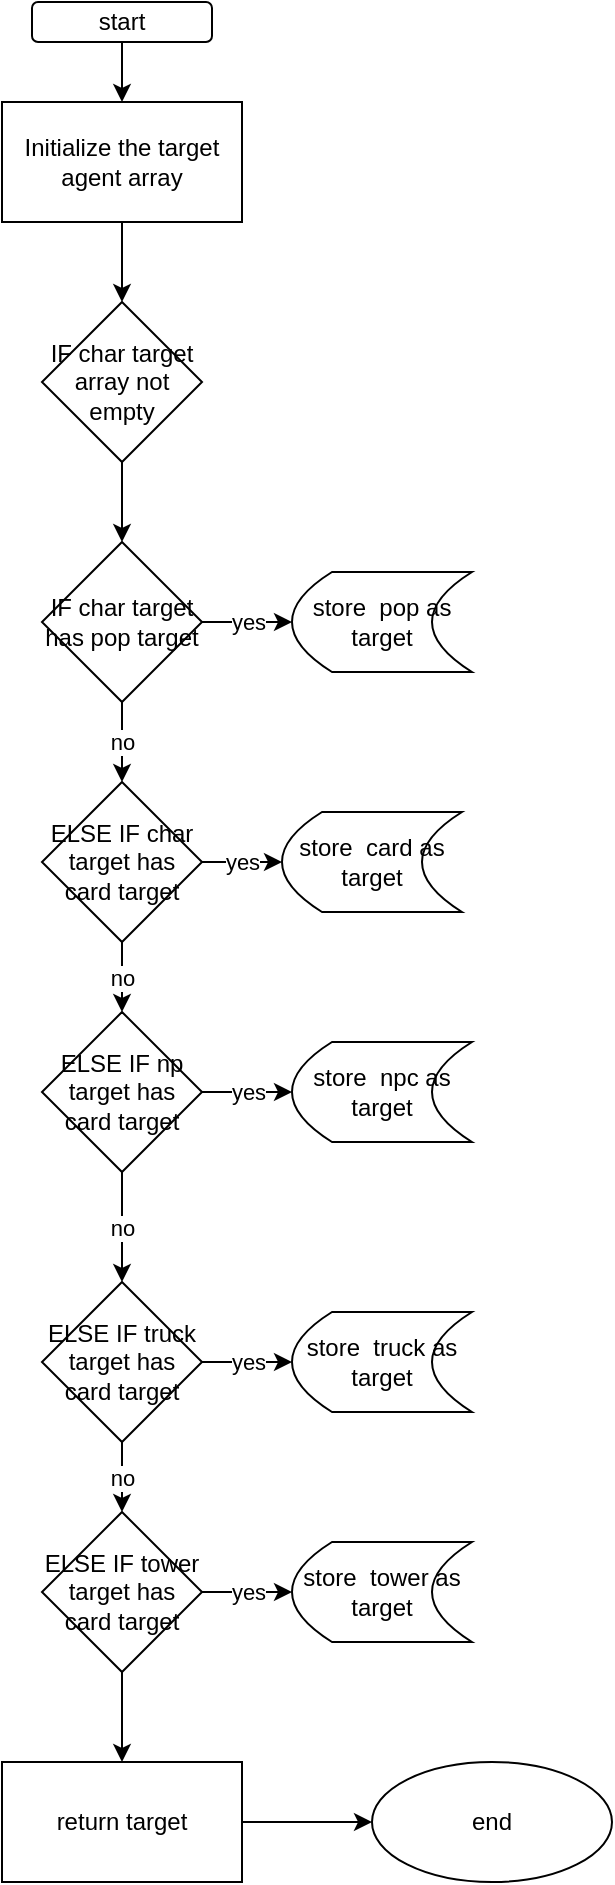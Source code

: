 <mxfile version="17.4.6" type="github">
  <diagram id="C5RBs43oDa-KdzZeNtuy" name="Page-1">
    <mxGraphModel dx="1038" dy="579" grid="1" gridSize="10" guides="1" tooltips="1" connect="1" arrows="1" fold="1" page="1" pageScale="1" pageWidth="827" pageHeight="1169" math="0" shadow="0">
      <root>
        <mxCell id="WIyWlLk6GJQsqaUBKTNV-0" />
        <mxCell id="WIyWlLk6GJQsqaUBKTNV-1" parent="WIyWlLk6GJQsqaUBKTNV-0" />
        <mxCell id="OCLTvz-6BnxbBowECbOt-2" value="" style="edgeStyle=orthogonalEdgeStyle;rounded=0;orthogonalLoop=1;jettySize=auto;html=1;" edge="1" parent="WIyWlLk6GJQsqaUBKTNV-1" source="OCLTvz-6BnxbBowECbOt-0" target="OCLTvz-6BnxbBowECbOt-1">
          <mxGeometry relative="1" as="geometry" />
        </mxCell>
        <mxCell id="OCLTvz-6BnxbBowECbOt-0" value="start" style="rounded=1;whiteSpace=wrap;html=1;" vertex="1" parent="WIyWlLk6GJQsqaUBKTNV-1">
          <mxGeometry x="210" y="40" width="90" height="20" as="geometry" />
        </mxCell>
        <mxCell id="OCLTvz-6BnxbBowECbOt-4" value="" style="edgeStyle=orthogonalEdgeStyle;rounded=0;orthogonalLoop=1;jettySize=auto;html=1;" edge="1" parent="WIyWlLk6GJQsqaUBKTNV-1" source="OCLTvz-6BnxbBowECbOt-1" target="OCLTvz-6BnxbBowECbOt-3">
          <mxGeometry relative="1" as="geometry" />
        </mxCell>
        <mxCell id="OCLTvz-6BnxbBowECbOt-1" value="Initialize the target agent array" style="rounded=0;whiteSpace=wrap;html=1;" vertex="1" parent="WIyWlLk6GJQsqaUBKTNV-1">
          <mxGeometry x="195" y="90" width="120" height="60" as="geometry" />
        </mxCell>
        <mxCell id="OCLTvz-6BnxbBowECbOt-6" value="" style="edgeStyle=orthogonalEdgeStyle;rounded=0;orthogonalLoop=1;jettySize=auto;html=1;" edge="1" parent="WIyWlLk6GJQsqaUBKTNV-1" source="OCLTvz-6BnxbBowECbOt-3" target="OCLTvz-6BnxbBowECbOt-5">
          <mxGeometry relative="1" as="geometry" />
        </mxCell>
        <mxCell id="OCLTvz-6BnxbBowECbOt-3" value="IF char target array not empty" style="rhombus;whiteSpace=wrap;html=1;rounded=0;" vertex="1" parent="WIyWlLk6GJQsqaUBKTNV-1">
          <mxGeometry x="215" y="190" width="80" height="80" as="geometry" />
        </mxCell>
        <mxCell id="OCLTvz-6BnxbBowECbOt-10" value="yes" style="edgeStyle=orthogonalEdgeStyle;rounded=0;orthogonalLoop=1;jettySize=auto;html=1;" edge="1" parent="WIyWlLk6GJQsqaUBKTNV-1" source="OCLTvz-6BnxbBowECbOt-5" target="OCLTvz-6BnxbBowECbOt-9">
          <mxGeometry relative="1" as="geometry" />
        </mxCell>
        <mxCell id="OCLTvz-6BnxbBowECbOt-13" value="no" style="edgeStyle=orthogonalEdgeStyle;rounded=0;orthogonalLoop=1;jettySize=auto;html=1;" edge="1" parent="WIyWlLk6GJQsqaUBKTNV-1" source="OCLTvz-6BnxbBowECbOt-5" target="OCLTvz-6BnxbBowECbOt-11">
          <mxGeometry relative="1" as="geometry" />
        </mxCell>
        <mxCell id="OCLTvz-6BnxbBowECbOt-5" value="IF char target has pop target" style="rhombus;whiteSpace=wrap;html=1;rounded=0;" vertex="1" parent="WIyWlLk6GJQsqaUBKTNV-1">
          <mxGeometry x="215" y="310" width="80" height="80" as="geometry" />
        </mxCell>
        <mxCell id="OCLTvz-6BnxbBowECbOt-9" value="store&amp;nbsp; pop as target" style="shape=dataStorage;whiteSpace=wrap;html=1;fixedSize=1;" vertex="1" parent="WIyWlLk6GJQsqaUBKTNV-1">
          <mxGeometry x="340" y="325" width="90" height="50" as="geometry" />
        </mxCell>
        <mxCell id="OCLTvz-6BnxbBowECbOt-14" value="yes" style="edgeStyle=orthogonalEdgeStyle;rounded=0;orthogonalLoop=1;jettySize=auto;html=1;" edge="1" parent="WIyWlLk6GJQsqaUBKTNV-1" source="OCLTvz-6BnxbBowECbOt-11" target="OCLTvz-6BnxbBowECbOt-12">
          <mxGeometry relative="1" as="geometry" />
        </mxCell>
        <mxCell id="OCLTvz-6BnxbBowECbOt-18" value="no" style="edgeStyle=orthogonalEdgeStyle;rounded=0;orthogonalLoop=1;jettySize=auto;html=1;" edge="1" parent="WIyWlLk6GJQsqaUBKTNV-1" source="OCLTvz-6BnxbBowECbOt-11" target="OCLTvz-6BnxbBowECbOt-16">
          <mxGeometry relative="1" as="geometry" />
        </mxCell>
        <mxCell id="OCLTvz-6BnxbBowECbOt-11" value="ELSE IF char target has card target" style="rhombus;whiteSpace=wrap;html=1;rounded=0;" vertex="1" parent="WIyWlLk6GJQsqaUBKTNV-1">
          <mxGeometry x="215" y="430" width="80" height="80" as="geometry" />
        </mxCell>
        <mxCell id="OCLTvz-6BnxbBowECbOt-12" value="store&amp;nbsp; card as target" style="shape=dataStorage;whiteSpace=wrap;html=1;fixedSize=1;" vertex="1" parent="WIyWlLk6GJQsqaUBKTNV-1">
          <mxGeometry x="335" y="445" width="90" height="50" as="geometry" />
        </mxCell>
        <mxCell id="OCLTvz-6BnxbBowECbOt-15" value="yes" style="edgeStyle=orthogonalEdgeStyle;rounded=0;orthogonalLoop=1;jettySize=auto;html=1;" edge="1" parent="WIyWlLk6GJQsqaUBKTNV-1" source="OCLTvz-6BnxbBowECbOt-16" target="OCLTvz-6BnxbBowECbOt-17">
          <mxGeometry relative="1" as="geometry" />
        </mxCell>
        <mxCell id="OCLTvz-6BnxbBowECbOt-22" value="no" style="edgeStyle=orthogonalEdgeStyle;rounded=0;orthogonalLoop=1;jettySize=auto;html=1;" edge="1" parent="WIyWlLk6GJQsqaUBKTNV-1" source="OCLTvz-6BnxbBowECbOt-16" target="OCLTvz-6BnxbBowECbOt-20">
          <mxGeometry relative="1" as="geometry" />
        </mxCell>
        <mxCell id="OCLTvz-6BnxbBowECbOt-16" value="ELSE IF np target has card target" style="rhombus;whiteSpace=wrap;html=1;rounded=0;" vertex="1" parent="WIyWlLk6GJQsqaUBKTNV-1">
          <mxGeometry x="215" y="545" width="80" height="80" as="geometry" />
        </mxCell>
        <mxCell id="OCLTvz-6BnxbBowECbOt-17" value="store&amp;nbsp; npc as target" style="shape=dataStorage;whiteSpace=wrap;html=1;fixedSize=1;" vertex="1" parent="WIyWlLk6GJQsqaUBKTNV-1">
          <mxGeometry x="340" y="560" width="90" height="50" as="geometry" />
        </mxCell>
        <mxCell id="OCLTvz-6BnxbBowECbOt-19" value="yes" style="edgeStyle=orthogonalEdgeStyle;rounded=0;orthogonalLoop=1;jettySize=auto;html=1;" edge="1" parent="WIyWlLk6GJQsqaUBKTNV-1" source="OCLTvz-6BnxbBowECbOt-20" target="OCLTvz-6BnxbBowECbOt-21">
          <mxGeometry relative="1" as="geometry" />
        </mxCell>
        <mxCell id="OCLTvz-6BnxbBowECbOt-26" value="no" style="edgeStyle=orthogonalEdgeStyle;rounded=0;orthogonalLoop=1;jettySize=auto;html=1;" edge="1" parent="WIyWlLk6GJQsqaUBKTNV-1" source="OCLTvz-6BnxbBowECbOt-20" target="OCLTvz-6BnxbBowECbOt-24">
          <mxGeometry relative="1" as="geometry" />
        </mxCell>
        <mxCell id="OCLTvz-6BnxbBowECbOt-20" value="ELSE IF truck target has card target" style="rhombus;whiteSpace=wrap;html=1;rounded=0;" vertex="1" parent="WIyWlLk6GJQsqaUBKTNV-1">
          <mxGeometry x="215" y="680" width="80" height="80" as="geometry" />
        </mxCell>
        <mxCell id="OCLTvz-6BnxbBowECbOt-21" value="store&amp;nbsp; truck as target" style="shape=dataStorage;whiteSpace=wrap;html=1;fixedSize=1;" vertex="1" parent="WIyWlLk6GJQsqaUBKTNV-1">
          <mxGeometry x="340" y="695" width="90" height="50" as="geometry" />
        </mxCell>
        <mxCell id="OCLTvz-6BnxbBowECbOt-23" value="yes" style="edgeStyle=orthogonalEdgeStyle;rounded=0;orthogonalLoop=1;jettySize=auto;html=1;" edge="1" parent="WIyWlLk6GJQsqaUBKTNV-1" source="OCLTvz-6BnxbBowECbOt-24" target="OCLTvz-6BnxbBowECbOt-25">
          <mxGeometry relative="1" as="geometry" />
        </mxCell>
        <mxCell id="OCLTvz-6BnxbBowECbOt-30" value="" style="edgeStyle=orthogonalEdgeStyle;rounded=0;orthogonalLoop=1;jettySize=auto;html=1;" edge="1" parent="WIyWlLk6GJQsqaUBKTNV-1" source="OCLTvz-6BnxbBowECbOt-24" target="OCLTvz-6BnxbBowECbOt-29">
          <mxGeometry relative="1" as="geometry" />
        </mxCell>
        <mxCell id="OCLTvz-6BnxbBowECbOt-24" value="ELSE IF tower target has card target" style="rhombus;whiteSpace=wrap;html=1;rounded=0;" vertex="1" parent="WIyWlLk6GJQsqaUBKTNV-1">
          <mxGeometry x="215" y="795" width="80" height="80" as="geometry" />
        </mxCell>
        <mxCell id="OCLTvz-6BnxbBowECbOt-25" value="store&amp;nbsp; tower as target" style="shape=dataStorage;whiteSpace=wrap;html=1;fixedSize=1;" vertex="1" parent="WIyWlLk6GJQsqaUBKTNV-1">
          <mxGeometry x="340" y="810" width="90" height="50" as="geometry" />
        </mxCell>
        <mxCell id="OCLTvz-6BnxbBowECbOt-32" value="" style="edgeStyle=orthogonalEdgeStyle;rounded=0;orthogonalLoop=1;jettySize=auto;html=1;" edge="1" parent="WIyWlLk6GJQsqaUBKTNV-1" source="OCLTvz-6BnxbBowECbOt-29" target="OCLTvz-6BnxbBowECbOt-31">
          <mxGeometry relative="1" as="geometry" />
        </mxCell>
        <mxCell id="OCLTvz-6BnxbBowECbOt-29" value="return target" style="whiteSpace=wrap;html=1;rounded=0;" vertex="1" parent="WIyWlLk6GJQsqaUBKTNV-1">
          <mxGeometry x="195" y="920" width="120" height="60" as="geometry" />
        </mxCell>
        <mxCell id="OCLTvz-6BnxbBowECbOt-31" value="end" style="ellipse;whiteSpace=wrap;html=1;rounded=0;" vertex="1" parent="WIyWlLk6GJQsqaUBKTNV-1">
          <mxGeometry x="380" y="920" width="120" height="60" as="geometry" />
        </mxCell>
      </root>
    </mxGraphModel>
  </diagram>
</mxfile>
